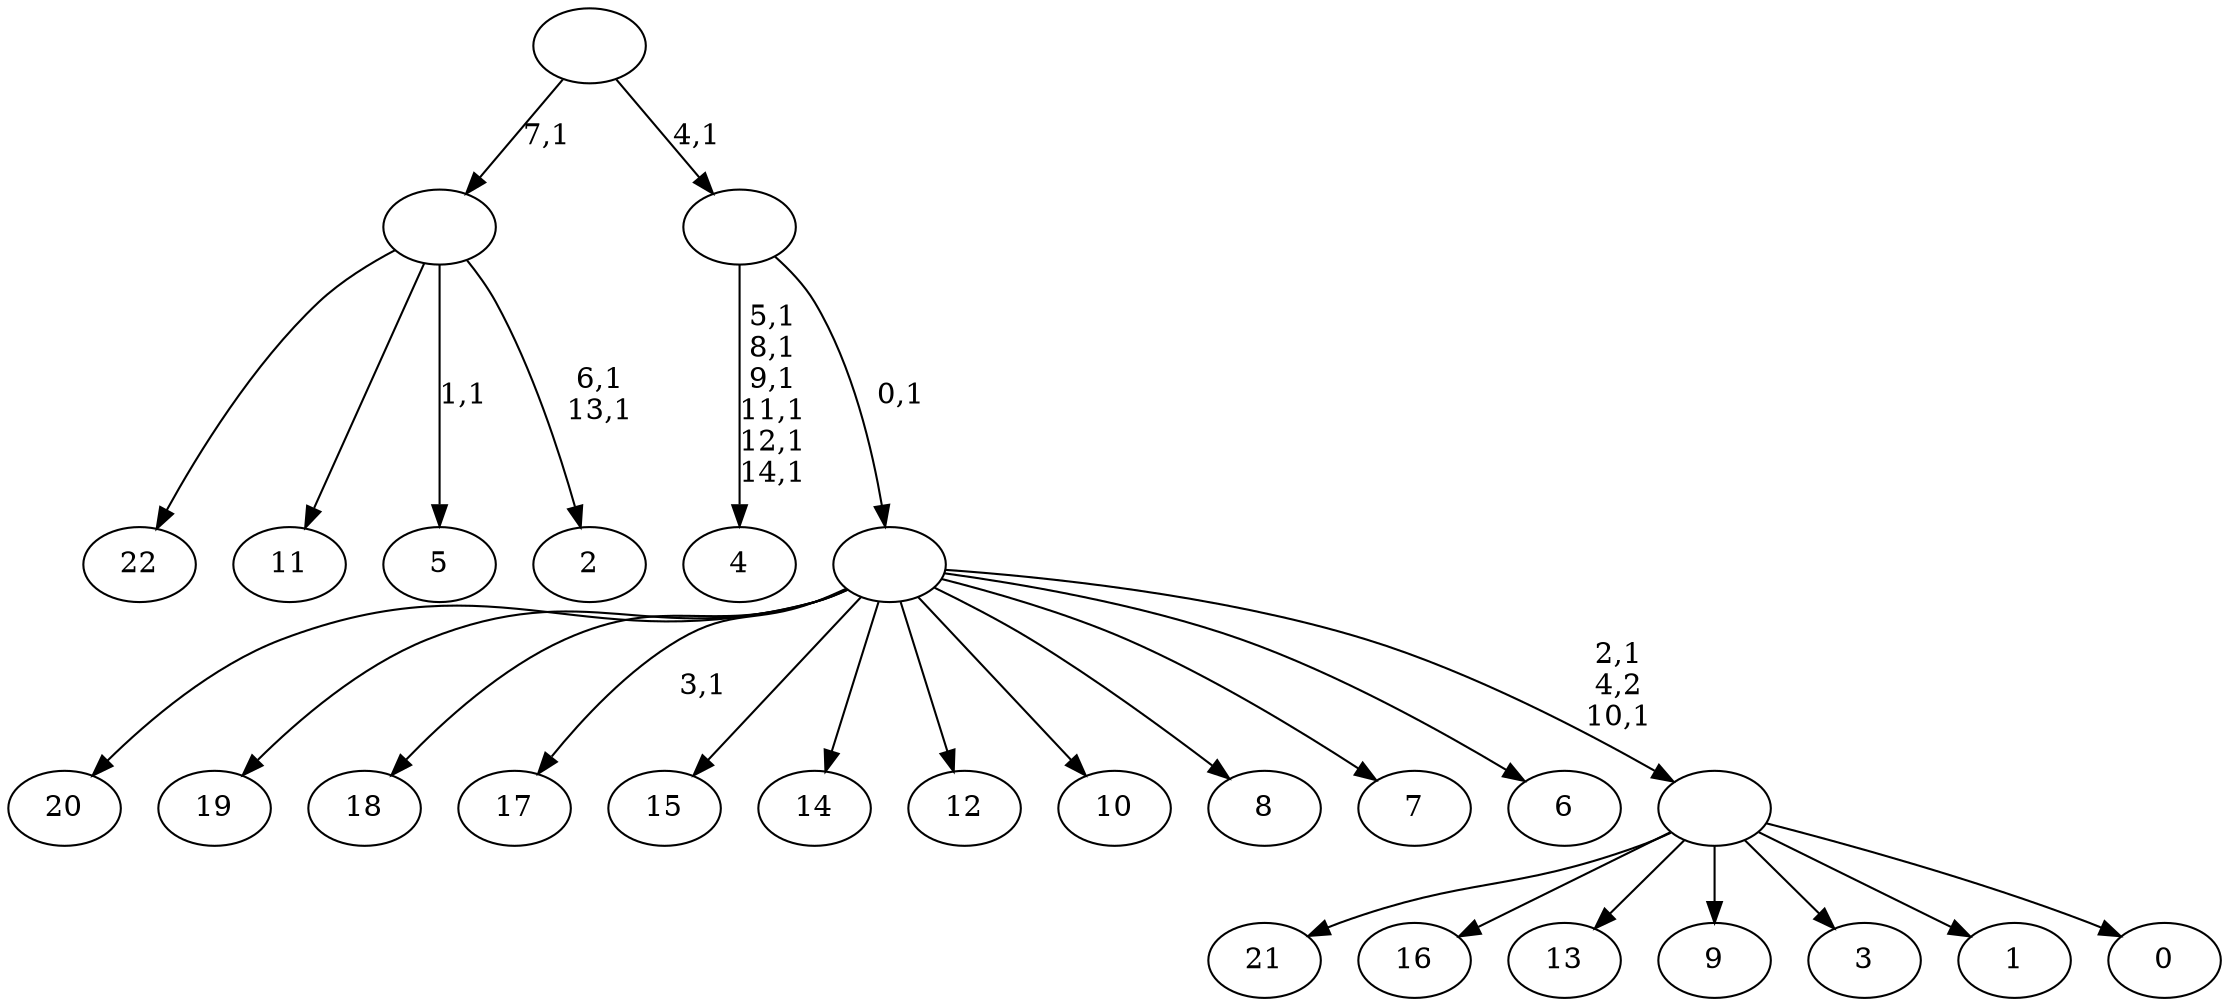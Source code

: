 digraph T {
	38 [label="22"]
	37 [label="21"]
	36 [label="20"]
	35 [label="19"]
	34 [label="18"]
	33 [label="17"]
	31 [label="16"]
	30 [label="15"]
	29 [label="14"]
	28 [label="13"]
	27 [label="12"]
	26 [label="11"]
	25 [label="10"]
	24 [label="9"]
	23 [label="8"]
	22 [label="7"]
	21 [label="6"]
	20 [label="5"]
	18 [label="4"]
	11 [label="3"]
	10 [label="2"]
	7 [label=""]
	6 [label="1"]
	5 [label="0"]
	4 [label=""]
	2 [label=""]
	1 [label=""]
	0 [label=""]
	7 -> 10 [label="6,1\n13,1"]
	7 -> 20 [label="1,1"]
	7 -> 38 [label=""]
	7 -> 26 [label=""]
	4 -> 37 [label=""]
	4 -> 31 [label=""]
	4 -> 28 [label=""]
	4 -> 24 [label=""]
	4 -> 11 [label=""]
	4 -> 6 [label=""]
	4 -> 5 [label=""]
	2 -> 4 [label="2,1\n4,2\n10,1"]
	2 -> 33 [label="3,1"]
	2 -> 36 [label=""]
	2 -> 35 [label=""]
	2 -> 34 [label=""]
	2 -> 30 [label=""]
	2 -> 29 [label=""]
	2 -> 27 [label=""]
	2 -> 25 [label=""]
	2 -> 23 [label=""]
	2 -> 22 [label=""]
	2 -> 21 [label=""]
	1 -> 18 [label="5,1\n8,1\n9,1\n11,1\n12,1\n14,1"]
	1 -> 2 [label="0,1"]
	0 -> 7 [label="7,1"]
	0 -> 1 [label="4,1"]
}
